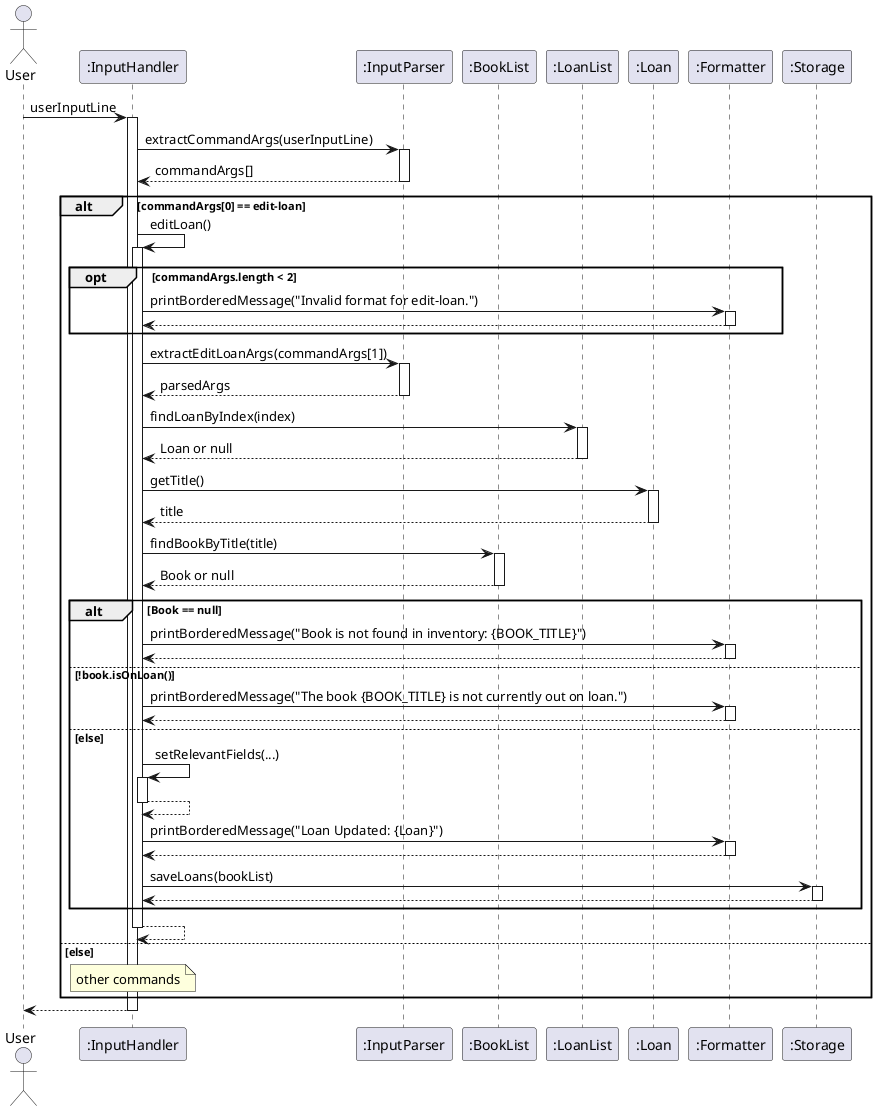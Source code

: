 @startuml
actor User
participant InputHandler as ":InputHandler"
participant InputParser as ":InputParser"
participant BookList as ":BookList"
participant LoanList as ":LoanList"
participant Loan as ":Loan"
participant Formatter as ":Formatter"
participant Storage as ":Storage"

User -> InputHandler: userInputLine
activate InputHandler

InputHandler -> InputParser: extractCommandArgs(userInputLine)
activate InputParser

InputParser --> InputHandler: commandArgs[]
deactivate InputParser

alt commandArgs[0] == edit-loan
    InputHandler -> InputHandler : editLoan()
    activate InputHandler

    opt commandArgs.length < 2
        InputHandler -> Formatter: printBorderedMessage("Invalid format for edit-loan.")
        activate Formatter
        Formatter --> InputHandler
        deactivate Formatter
    end
    InputHandler -> InputParser: extractEditLoanArgs(commandArgs[1])
    activate InputParser

    InputParser --> InputHandler: parsedArgs
    deactivate InputParser

    InputHandler -> LoanList: findLoanByIndex(index)
    activate LoanList

    LoanList --> InputHandler: Loan or null
    deactivate LoanList

    InputHandler -> Loan: getTitle()
    activate Loan

    Loan --> InputHandler: title
    deactivate Loan

    InputHandler -> BookList: findBookByTitle(title)
    activate BookList

    BookList --> InputHandler: Book or null
    deactivate BookList

        alt Book == null
            InputHandler -> Formatter: printBorderedMessage("Book is not found in inventory: {BOOK_TITLE}")
            activate Formatter
            Formatter --> InputHandler
            deactivate Formatter
        
        else !book.isOnLoan()
            InputHandler -> Formatter: printBorderedMessage("The book {BOOK_TITLE} is not currently out on loan.")
            activate Formatter
            Formatter --> InputHandler
            deactivate Formatter
        
        else else
            InputHandler -> InputHandler : setRelevantFields(...)
            activate InputHandler
            InputHandler --> InputHandler
            deactivate InputHandler       

            InputHandler -> Formatter: printBorderedMessage("Loan Updated: {Loan}")
            activate Formatter
            Formatter --> InputHandler
            deactivate Formatter

            InputHandler -> Storage: saveLoans(bookList)
            activate Storage
            Storage --> InputHandler
            deactivate Storage

        end


InputHandler --> InputHandler
deactivate InputHandler

else else
    note over InputHandler : other commands
end


InputHandler --> User
deactivate InputHandler
@enduml